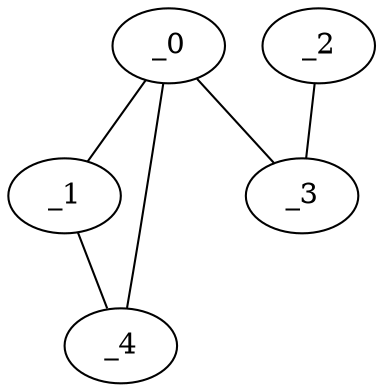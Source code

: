 graph FP1_0123 {
	_0	 [x="0.497323",
		y="2.60368"];
	_1	 [x="0.591184",
		y="1.18097"];
	_0 -- _1;
	_3	 [x="1.82515",
		y="1.58374"];
	_0 -- _3;
	_4	 [x="1.90589",
		y="2.67329"];
	_0 -- _4;
	_1 -- _4;
	_2	 [x="0.619597",
		y="1.4699"];
	_2 -- _3;
}
